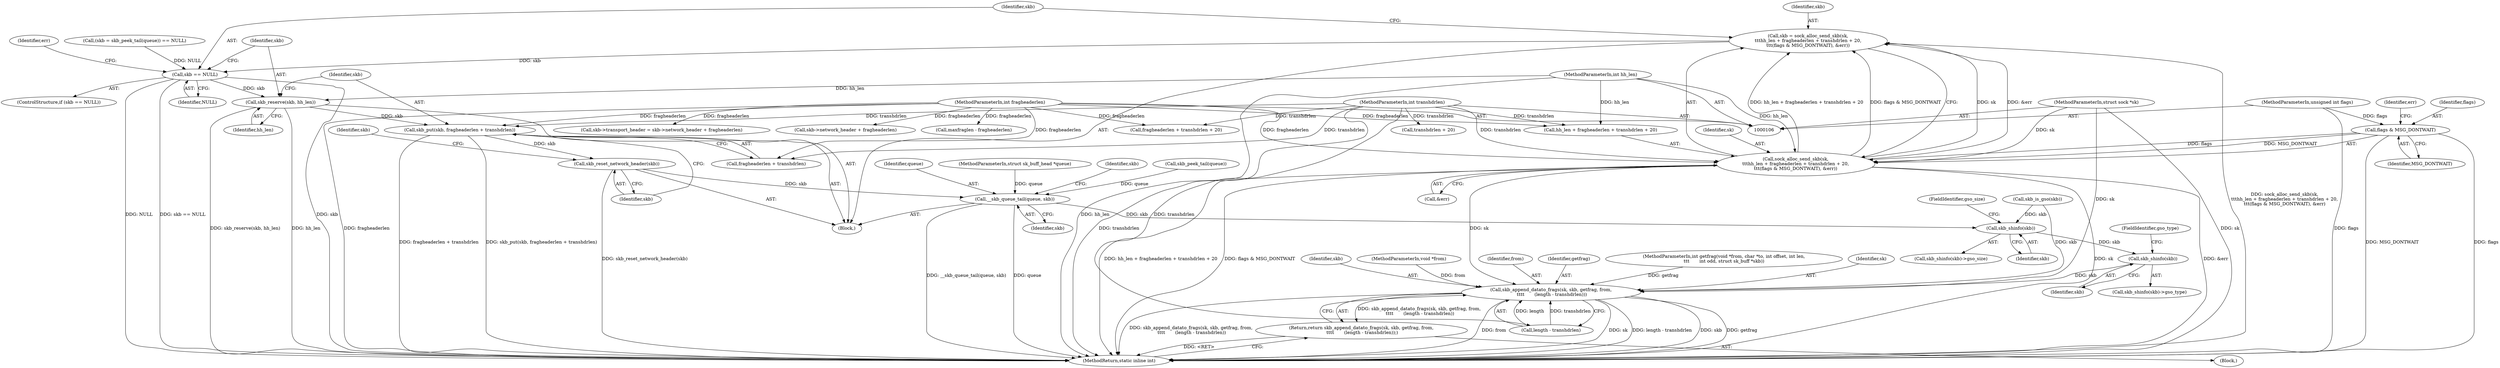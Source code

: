 digraph "0_linux_e93b7d748be887cd7639b113ba7d7ef792a7efb9@API" {
"1000128" [label="(Call,skb = sock_alloc_send_skb(sk,\n\t\t\thh_len + fragheaderlen + transhdrlen + 20,\n\t\t\t(flags & MSG_DONTWAIT), &err))"];
"1000130" [label="(Call,sock_alloc_send_skb(sk,\n\t\t\thh_len + fragheaderlen + transhdrlen + 20,\n\t\t\t(flags & MSG_DONTWAIT), &err))"];
"1000107" [label="(MethodParameterIn,struct sock *sk)"];
"1000112" [label="(MethodParameterIn,int hh_len)"];
"1000113" [label="(MethodParameterIn,int fragheaderlen)"];
"1000114" [label="(MethodParameterIn,int transhdrlen)"];
"1000139" [label="(Call,flags & MSG_DONTWAIT)"];
"1000116" [label="(MethodParameterIn,unsigned int flags)"];
"1000145" [label="(Call,skb == NULL)"];
"1000150" [label="(Call,skb_reserve(skb, hh_len))"];
"1000153" [label="(Call,skb_put(skb, fragheaderlen + transhdrlen))"];
"1000158" [label="(Call,skb_reset_network_header(skb))"];
"1000174" [label="(Call,__skb_queue_tail(queue, skb))"];
"1000190" [label="(Call,skb_shinfo(skb))"];
"1000198" [label="(Call,skb_shinfo(skb))"];
"1000204" [label="(Call,skb_append_datato_frags(sk, skb, getfrag, from,\n \t\t\t\t       (length - transhdrlen)))"];
"1000203" [label="(Return,return skb_append_datato_frags(sk, skb, getfrag, from,\n \t\t\t\t       (length - transhdrlen));)"];
"1000110" [label="(MethodParameterIn,void *from)"];
"1000199" [label="(Identifier,skb)"];
"1000159" [label="(Identifier,skb)"];
"1000128" [label="(Call,skb = sock_alloc_send_skb(sk,\n\t\t\thh_len + fragheaderlen + transhdrlen + 20,\n\t\t\t(flags & MSG_DONTWAIT), &err))"];
"1000208" [label="(Identifier,from)"];
"1000212" [label="(MethodReturn,static inline int)"];
"1000113" [label="(MethodParameterIn,int fragheaderlen)"];
"1000158" [label="(Call,skb_reset_network_header(skb))"];
"1000162" [label="(Identifier,skb)"];
"1000142" [label="(Call,&err)"];
"1000174" [label="(Call,__skb_queue_tail(queue, skb))"];
"1000112" [label="(MethodParameterIn,int hh_len)"];
"1000153" [label="(Call,skb_put(skb, fragheaderlen + transhdrlen))"];
"1000107" [label="(MethodParameterIn,struct sock *sk)"];
"1000151" [label="(Identifier,skb)"];
"1000147" [label="(Identifier,NULL)"];
"1000207" [label="(Identifier,getfrag)"];
"1000116" [label="(MethodParameterIn,unsigned int flags)"];
"1000189" [label="(Call,skb_shinfo(skb)->gso_size)"];
"1000130" [label="(Call,sock_alloc_send_skb(sk,\n\t\t\thh_len + fragheaderlen + transhdrlen + 20,\n\t\t\t(flags & MSG_DONTWAIT), &err))"];
"1000124" [label="(Call,skb_peek_tail(queue))"];
"1000131" [label="(Identifier,sk)"];
"1000175" [label="(Identifier,queue)"];
"1000197" [label="(Call,skb_shinfo(skb)->gso_type)"];
"1000160" [label="(Call,skb->transport_header = skb->network_header + fragheaderlen)"];
"1000109" [label="(MethodParameterIn,int getfrag(void *from, char *to, int offset, int len,\n\t\t\t       int odd, struct sk_buff *skb))"];
"1000164" [label="(Call,skb->network_header + fragheaderlen)"];
"1000191" [label="(Identifier,skb)"];
"1000154" [label="(Identifier,skb)"];
"1000132" [label="(Call,hh_len + fragheaderlen + transhdrlen + 20)"];
"1000127" [label="(Block,)"];
"1000141" [label="(Identifier,MSG_DONTWAIT)"];
"1000155" [label="(Call,fragheaderlen + transhdrlen)"];
"1000190" [label="(Call,skb_shinfo(skb))"];
"1000203" [label="(Return,return skb_append_datato_frags(sk, skb, getfrag, from,\n \t\t\t\t       (length - transhdrlen));)"];
"1000152" [label="(Identifier,hh_len)"];
"1000139" [label="(Call,flags & MSG_DONTWAIT)"];
"1000176" [label="(Identifier,skb)"];
"1000204" [label="(Call,skb_append_datato_frags(sk, skb, getfrag, from,\n \t\t\t\t       (length - transhdrlen)))"];
"1000193" [label="(Call,maxfraglen - fragheaderlen)"];
"1000145" [label="(Call,skb == NULL)"];
"1000140" [label="(Identifier,flags)"];
"1000134" [label="(Call,fragheaderlen + transhdrlen + 20)"];
"1000136" [label="(Call,transhdrlen + 20)"];
"1000149" [label="(Identifier,err)"];
"1000192" [label="(FieldIdentifier,gso_size)"];
"1000117" [label="(Block,)"];
"1000143" [label="(Identifier,err)"];
"1000121" [label="(Call,(skb = skb_peek_tail(queue)) == NULL)"];
"1000129" [label="(Identifier,skb)"];
"1000144" [label="(ControlStructure,if (skb == NULL))"];
"1000114" [label="(MethodParameterIn,int transhdrlen)"];
"1000150" [label="(Call,skb_reserve(skb, hh_len))"];
"1000200" [label="(FieldIdentifier,gso_type)"];
"1000205" [label="(Identifier,sk)"];
"1000146" [label="(Identifier,skb)"];
"1000108" [label="(MethodParameterIn,struct sk_buff_head *queue)"];
"1000206" [label="(Identifier,skb)"];
"1000185" [label="(Identifier,skb)"];
"1000198" [label="(Call,skb_shinfo(skb))"];
"1000209" [label="(Call,length - transhdrlen)"];
"1000179" [label="(Call,skb_is_gso(skb))"];
"1000128" -> "1000127"  [label="AST: "];
"1000128" -> "1000130"  [label="CFG: "];
"1000129" -> "1000128"  [label="AST: "];
"1000130" -> "1000128"  [label="AST: "];
"1000146" -> "1000128"  [label="CFG: "];
"1000128" -> "1000212"  [label="DDG: sock_alloc_send_skb(sk,\n\t\t\thh_len + fragheaderlen + transhdrlen + 20,\n\t\t\t(flags & MSG_DONTWAIT), &err)"];
"1000130" -> "1000128"  [label="DDG: sk"];
"1000130" -> "1000128"  [label="DDG: hh_len + fragheaderlen + transhdrlen + 20"];
"1000130" -> "1000128"  [label="DDG: flags & MSG_DONTWAIT"];
"1000130" -> "1000128"  [label="DDG: &err"];
"1000128" -> "1000145"  [label="DDG: skb"];
"1000130" -> "1000142"  [label="CFG: "];
"1000131" -> "1000130"  [label="AST: "];
"1000132" -> "1000130"  [label="AST: "];
"1000139" -> "1000130"  [label="AST: "];
"1000142" -> "1000130"  [label="AST: "];
"1000130" -> "1000212"  [label="DDG: &err"];
"1000130" -> "1000212"  [label="DDG: hh_len + fragheaderlen + transhdrlen + 20"];
"1000130" -> "1000212"  [label="DDG: flags & MSG_DONTWAIT"];
"1000130" -> "1000212"  [label="DDG: sk"];
"1000107" -> "1000130"  [label="DDG: sk"];
"1000112" -> "1000130"  [label="DDG: hh_len"];
"1000113" -> "1000130"  [label="DDG: fragheaderlen"];
"1000114" -> "1000130"  [label="DDG: transhdrlen"];
"1000139" -> "1000130"  [label="DDG: flags"];
"1000139" -> "1000130"  [label="DDG: MSG_DONTWAIT"];
"1000130" -> "1000204"  [label="DDG: sk"];
"1000107" -> "1000106"  [label="AST: "];
"1000107" -> "1000212"  [label="DDG: sk"];
"1000107" -> "1000204"  [label="DDG: sk"];
"1000112" -> "1000106"  [label="AST: "];
"1000112" -> "1000212"  [label="DDG: hh_len"];
"1000112" -> "1000132"  [label="DDG: hh_len"];
"1000112" -> "1000150"  [label="DDG: hh_len"];
"1000113" -> "1000106"  [label="AST: "];
"1000113" -> "1000212"  [label="DDG: fragheaderlen"];
"1000113" -> "1000132"  [label="DDG: fragheaderlen"];
"1000113" -> "1000134"  [label="DDG: fragheaderlen"];
"1000113" -> "1000153"  [label="DDG: fragheaderlen"];
"1000113" -> "1000155"  [label="DDG: fragheaderlen"];
"1000113" -> "1000160"  [label="DDG: fragheaderlen"];
"1000113" -> "1000164"  [label="DDG: fragheaderlen"];
"1000113" -> "1000193"  [label="DDG: fragheaderlen"];
"1000114" -> "1000106"  [label="AST: "];
"1000114" -> "1000212"  [label="DDG: transhdrlen"];
"1000114" -> "1000132"  [label="DDG: transhdrlen"];
"1000114" -> "1000134"  [label="DDG: transhdrlen"];
"1000114" -> "1000136"  [label="DDG: transhdrlen"];
"1000114" -> "1000153"  [label="DDG: transhdrlen"];
"1000114" -> "1000155"  [label="DDG: transhdrlen"];
"1000114" -> "1000209"  [label="DDG: transhdrlen"];
"1000139" -> "1000141"  [label="CFG: "];
"1000140" -> "1000139"  [label="AST: "];
"1000141" -> "1000139"  [label="AST: "];
"1000143" -> "1000139"  [label="CFG: "];
"1000139" -> "1000212"  [label="DDG: MSG_DONTWAIT"];
"1000139" -> "1000212"  [label="DDG: flags"];
"1000116" -> "1000139"  [label="DDG: flags"];
"1000116" -> "1000106"  [label="AST: "];
"1000116" -> "1000212"  [label="DDG: flags"];
"1000145" -> "1000144"  [label="AST: "];
"1000145" -> "1000147"  [label="CFG: "];
"1000146" -> "1000145"  [label="AST: "];
"1000147" -> "1000145"  [label="AST: "];
"1000149" -> "1000145"  [label="CFG: "];
"1000151" -> "1000145"  [label="CFG: "];
"1000145" -> "1000212"  [label="DDG: skb == NULL"];
"1000145" -> "1000212"  [label="DDG: skb"];
"1000145" -> "1000212"  [label="DDG: NULL"];
"1000121" -> "1000145"  [label="DDG: NULL"];
"1000145" -> "1000150"  [label="DDG: skb"];
"1000150" -> "1000127"  [label="AST: "];
"1000150" -> "1000152"  [label="CFG: "];
"1000151" -> "1000150"  [label="AST: "];
"1000152" -> "1000150"  [label="AST: "];
"1000154" -> "1000150"  [label="CFG: "];
"1000150" -> "1000212"  [label="DDG: hh_len"];
"1000150" -> "1000212"  [label="DDG: skb_reserve(skb, hh_len)"];
"1000150" -> "1000153"  [label="DDG: skb"];
"1000153" -> "1000127"  [label="AST: "];
"1000153" -> "1000155"  [label="CFG: "];
"1000154" -> "1000153"  [label="AST: "];
"1000155" -> "1000153"  [label="AST: "];
"1000159" -> "1000153"  [label="CFG: "];
"1000153" -> "1000212"  [label="DDG: fragheaderlen + transhdrlen"];
"1000153" -> "1000212"  [label="DDG: skb_put(skb, fragheaderlen + transhdrlen)"];
"1000153" -> "1000158"  [label="DDG: skb"];
"1000158" -> "1000127"  [label="AST: "];
"1000158" -> "1000159"  [label="CFG: "];
"1000159" -> "1000158"  [label="AST: "];
"1000162" -> "1000158"  [label="CFG: "];
"1000158" -> "1000212"  [label="DDG: skb_reset_network_header(skb)"];
"1000158" -> "1000174"  [label="DDG: skb"];
"1000174" -> "1000127"  [label="AST: "];
"1000174" -> "1000176"  [label="CFG: "];
"1000175" -> "1000174"  [label="AST: "];
"1000176" -> "1000174"  [label="AST: "];
"1000185" -> "1000174"  [label="CFG: "];
"1000174" -> "1000212"  [label="DDG: __skb_queue_tail(queue, skb)"];
"1000174" -> "1000212"  [label="DDG: queue"];
"1000124" -> "1000174"  [label="DDG: queue"];
"1000108" -> "1000174"  [label="DDG: queue"];
"1000174" -> "1000190"  [label="DDG: skb"];
"1000190" -> "1000189"  [label="AST: "];
"1000190" -> "1000191"  [label="CFG: "];
"1000191" -> "1000190"  [label="AST: "];
"1000192" -> "1000190"  [label="CFG: "];
"1000179" -> "1000190"  [label="DDG: skb"];
"1000190" -> "1000198"  [label="DDG: skb"];
"1000198" -> "1000197"  [label="AST: "];
"1000198" -> "1000199"  [label="CFG: "];
"1000199" -> "1000198"  [label="AST: "];
"1000200" -> "1000198"  [label="CFG: "];
"1000198" -> "1000204"  [label="DDG: skb"];
"1000204" -> "1000203"  [label="AST: "];
"1000204" -> "1000209"  [label="CFG: "];
"1000205" -> "1000204"  [label="AST: "];
"1000206" -> "1000204"  [label="AST: "];
"1000207" -> "1000204"  [label="AST: "];
"1000208" -> "1000204"  [label="AST: "];
"1000209" -> "1000204"  [label="AST: "];
"1000203" -> "1000204"  [label="CFG: "];
"1000204" -> "1000212"  [label="DDG: from"];
"1000204" -> "1000212"  [label="DDG: sk"];
"1000204" -> "1000212"  [label="DDG: length - transhdrlen"];
"1000204" -> "1000212"  [label="DDG: skb"];
"1000204" -> "1000212"  [label="DDG: getfrag"];
"1000204" -> "1000212"  [label="DDG: skb_append_datato_frags(sk, skb, getfrag, from,\n \t\t\t\t       (length - transhdrlen))"];
"1000204" -> "1000203"  [label="DDG: skb_append_datato_frags(sk, skb, getfrag, from,\n \t\t\t\t       (length - transhdrlen))"];
"1000179" -> "1000204"  [label="DDG: skb"];
"1000109" -> "1000204"  [label="DDG: getfrag"];
"1000110" -> "1000204"  [label="DDG: from"];
"1000209" -> "1000204"  [label="DDG: length"];
"1000209" -> "1000204"  [label="DDG: transhdrlen"];
"1000203" -> "1000117"  [label="AST: "];
"1000212" -> "1000203"  [label="CFG: "];
"1000203" -> "1000212"  [label="DDG: <RET>"];
}
